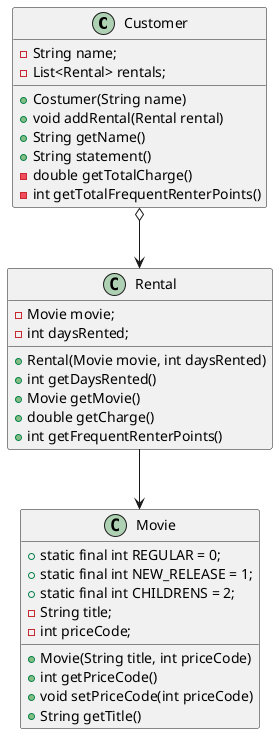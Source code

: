 @startuml movies

class Customer {
- String name;
- List<Rental> rentals;
+ Costumer(String name) 
+ void addRental(Rental rental)
+ String getName()
+ String statement()
- double getTotalCharge()
- int getTotalFrequentRenterPoints()
}

class Rental {
- Movie movie;
- int daysRented;
+ Rental(Movie movie, int daysRented)
+ int getDaysRented()
+ Movie getMovie()
+ double getCharge()
+ int getFrequentRenterPoints()
}

class Movie {
+ static final int REGULAR = 0;
+ static final int NEW_RELEASE = 1;
+ static final int CHILDRENS = 2;
- String title;
- int priceCode;
+ Movie(String title, int priceCode)
+ int getPriceCode()
+ void setPriceCode(int priceCode)
+ String getTitle()
}

Customer o-down-> Rental
Rental -down-> Movie

@enduml

